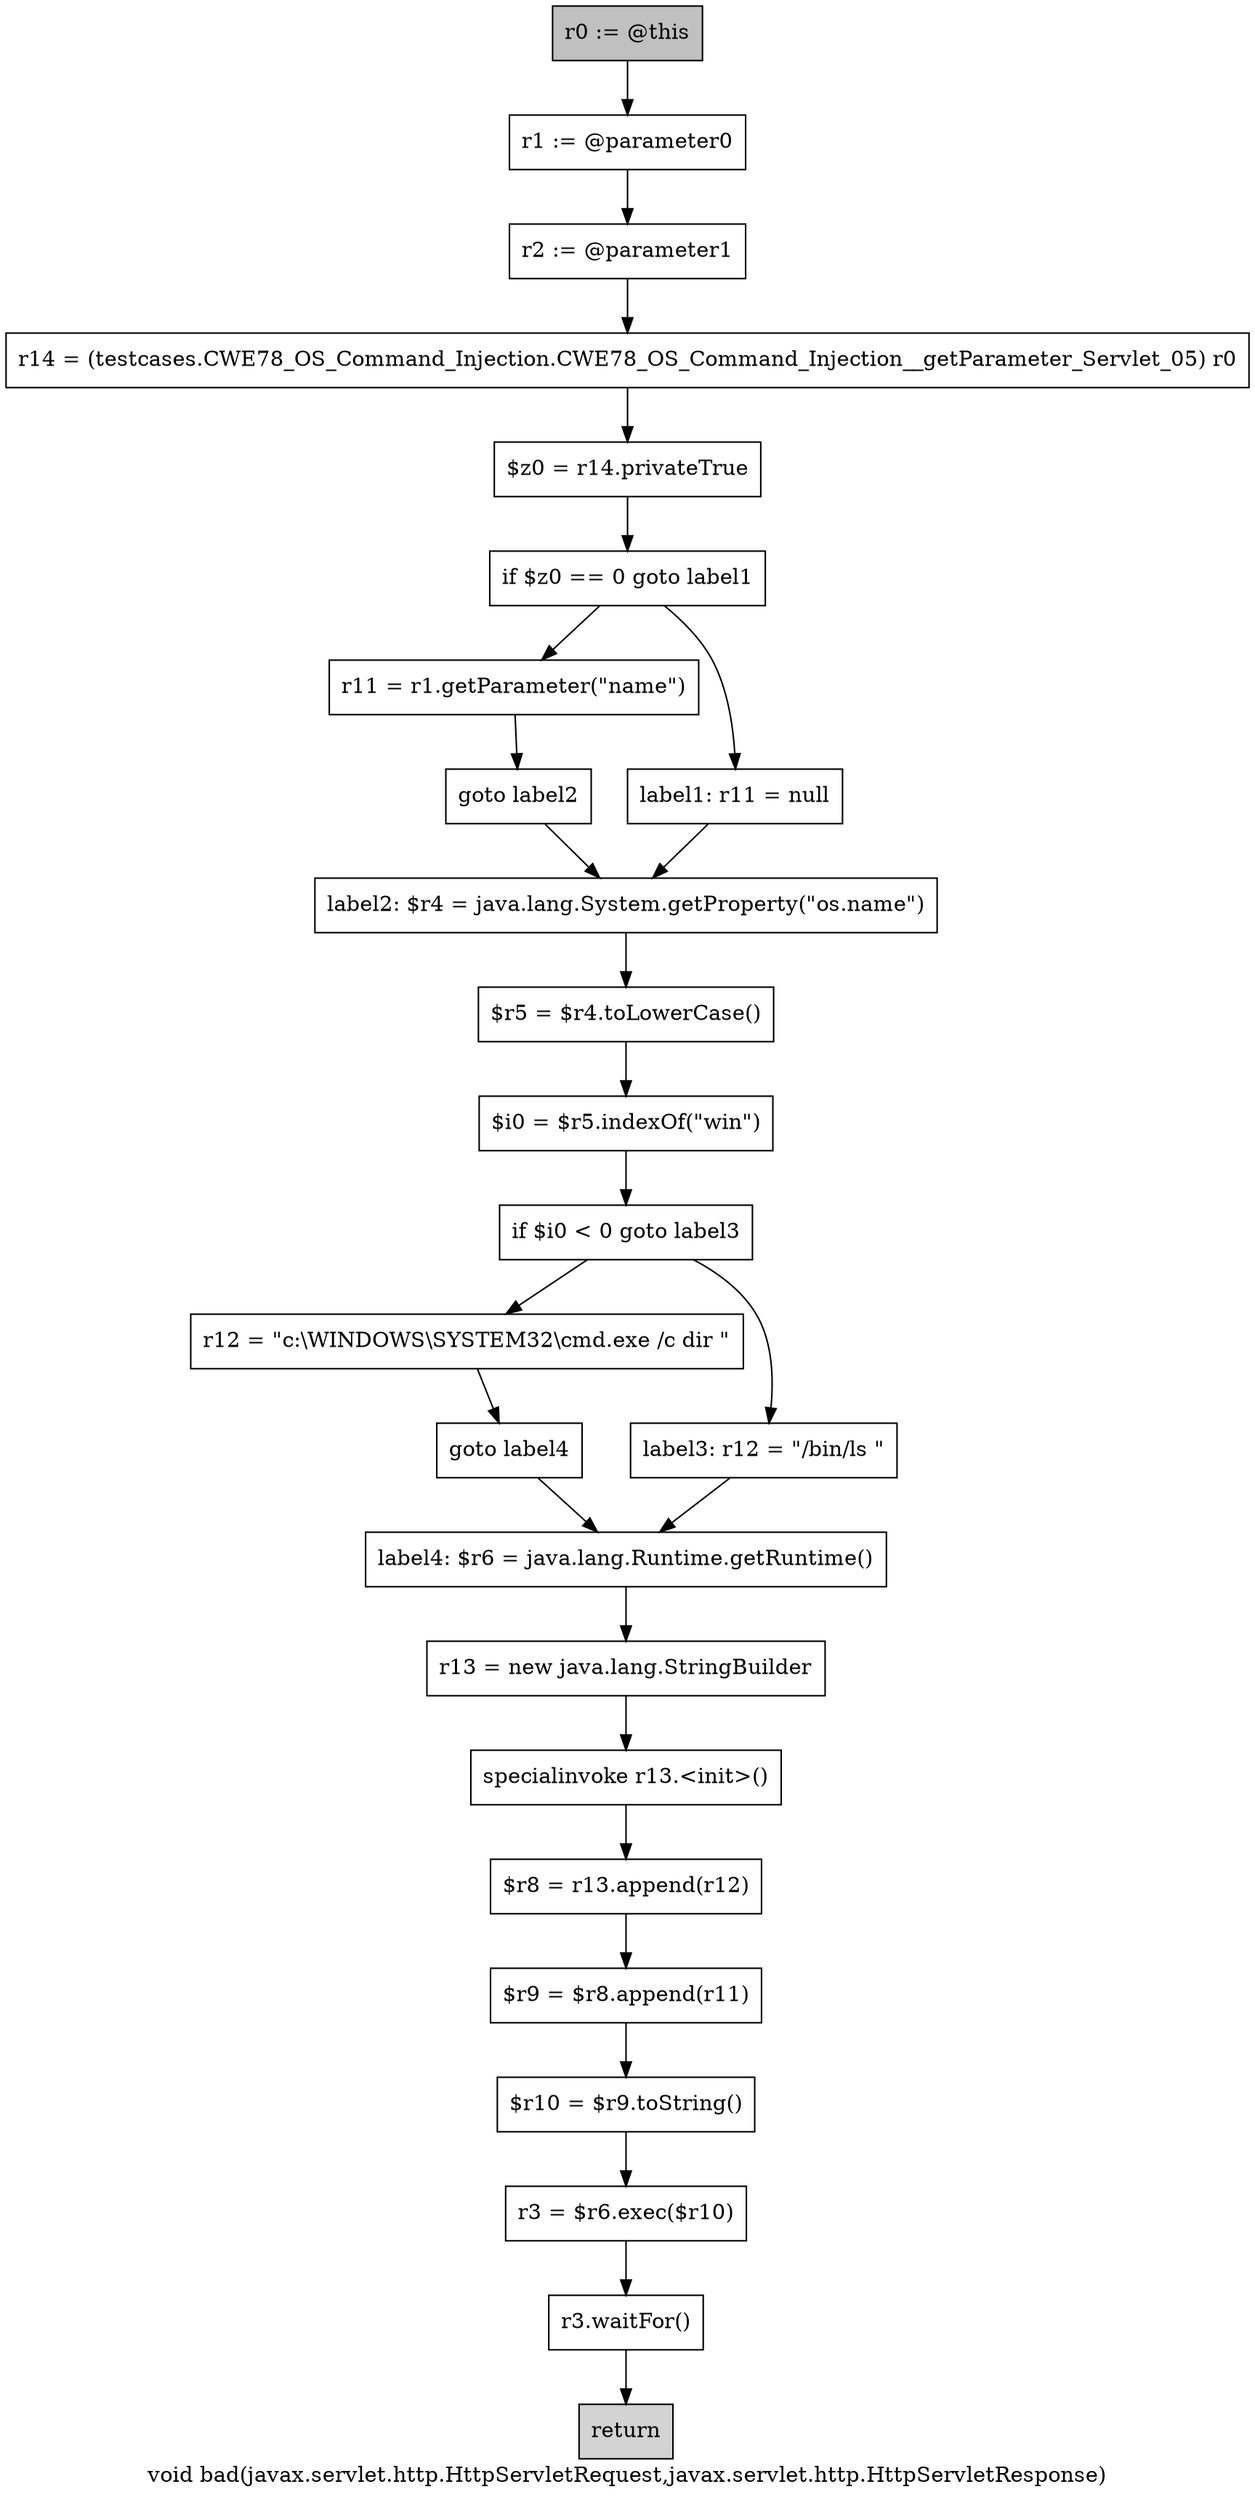 digraph "void bad(javax.servlet.http.HttpServletRequest,javax.servlet.http.HttpServletResponse)" {
    label="void bad(javax.servlet.http.HttpServletRequest,javax.servlet.http.HttpServletResponse)";
    node [shape=box];
    "0" [style=filled,fillcolor=gray,label="r0 := @this",];
    "1" [label="r1 := @parameter0",];
    "0"->"1";
    "2" [label="r2 := @parameter1",];
    "1"->"2";
    "3" [label="r14 = (testcases.CWE78_OS_Command_Injection.CWE78_OS_Command_Injection__getParameter_Servlet_05) r0",];
    "2"->"3";
    "4" [label="$z0 = r14.privateTrue",];
    "3"->"4";
    "5" [label="if $z0 == 0 goto label1",];
    "4"->"5";
    "6" [label="r11 = r1.getParameter(\"name\")",];
    "5"->"6";
    "8" [label="label1: r11 = null",];
    "5"->"8";
    "7" [label="goto label2",];
    "6"->"7";
    "9" [label="label2: $r4 = java.lang.System.getProperty(\"os.name\")",];
    "7"->"9";
    "8"->"9";
    "10" [label="$r5 = $r4.toLowerCase()",];
    "9"->"10";
    "11" [label="$i0 = $r5.indexOf(\"win\")",];
    "10"->"11";
    "12" [label="if $i0 < 0 goto label3",];
    "11"->"12";
    "13" [label="r12 = \"c:\\WINDOWS\\SYSTEM32\\cmd.exe /c dir \"",];
    "12"->"13";
    "15" [label="label3: r12 = \"/bin/ls \"",];
    "12"->"15";
    "14" [label="goto label4",];
    "13"->"14";
    "16" [label="label4: $r6 = java.lang.Runtime.getRuntime()",];
    "14"->"16";
    "15"->"16";
    "17" [label="r13 = new java.lang.StringBuilder",];
    "16"->"17";
    "18" [label="specialinvoke r13.<init>()",];
    "17"->"18";
    "19" [label="$r8 = r13.append(r12)",];
    "18"->"19";
    "20" [label="$r9 = $r8.append(r11)",];
    "19"->"20";
    "21" [label="$r10 = $r9.toString()",];
    "20"->"21";
    "22" [label="r3 = $r6.exec($r10)",];
    "21"->"22";
    "23" [label="r3.waitFor()",];
    "22"->"23";
    "24" [style=filled,fillcolor=lightgray,label="return",];
    "23"->"24";
}
